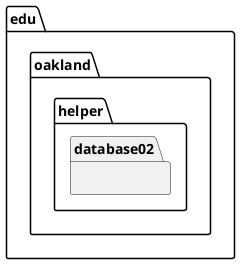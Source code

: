 @startuml Database02HelperPackage_InternalDependencies

package edu.oakland.helper.database02 {
    
}

@enduml